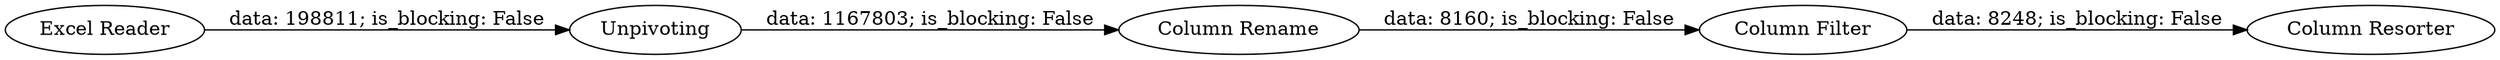 digraph {
	"7610490246910077027_4" [label="Column Filter"]
	"7610490246910077027_2" [label=Unpivoting]
	"7610490246910077027_1" [label="Excel Reader"]
	"7610490246910077027_5" [label="Column Resorter"]
	"7610490246910077027_3" [label="Column Rename"]
	"7610490246910077027_2" -> "7610490246910077027_3" [label="data: 1167803; is_blocking: False"]
	"7610490246910077027_1" -> "7610490246910077027_2" [label="data: 198811; is_blocking: False"]
	"7610490246910077027_4" -> "7610490246910077027_5" [label="data: 8248; is_blocking: False"]
	"7610490246910077027_3" -> "7610490246910077027_4" [label="data: 8160; is_blocking: False"]
	rankdir=LR
}

